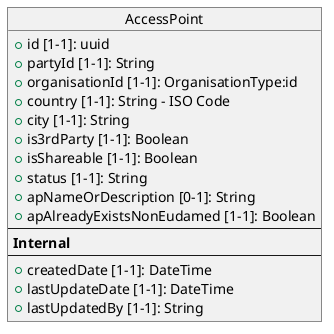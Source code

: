 @startuml

object AccessPoint {
+ id [1-1]: uuid
+ partyId [1-1]: String
+ organisationId [1-1]: OrganisationType:id
+ country [1-1]: String - ISO Code
+ city [1-1]: String
+ is3rdParty [1-1]: Boolean
+ isShareable [1-1]: Boolean
+ status [1-1]: String
+ apNameOrDescription [0-1]: String
+ apAlreadyExistsNonEudamed [1-1]: Boolean
--
**Internal**
--
+ createdDate [1-1]: DateTime
+ lastUpdateDate [1-1]: DateTime
+ lastUpdatedBy [1-1]: String
}


@enduml 